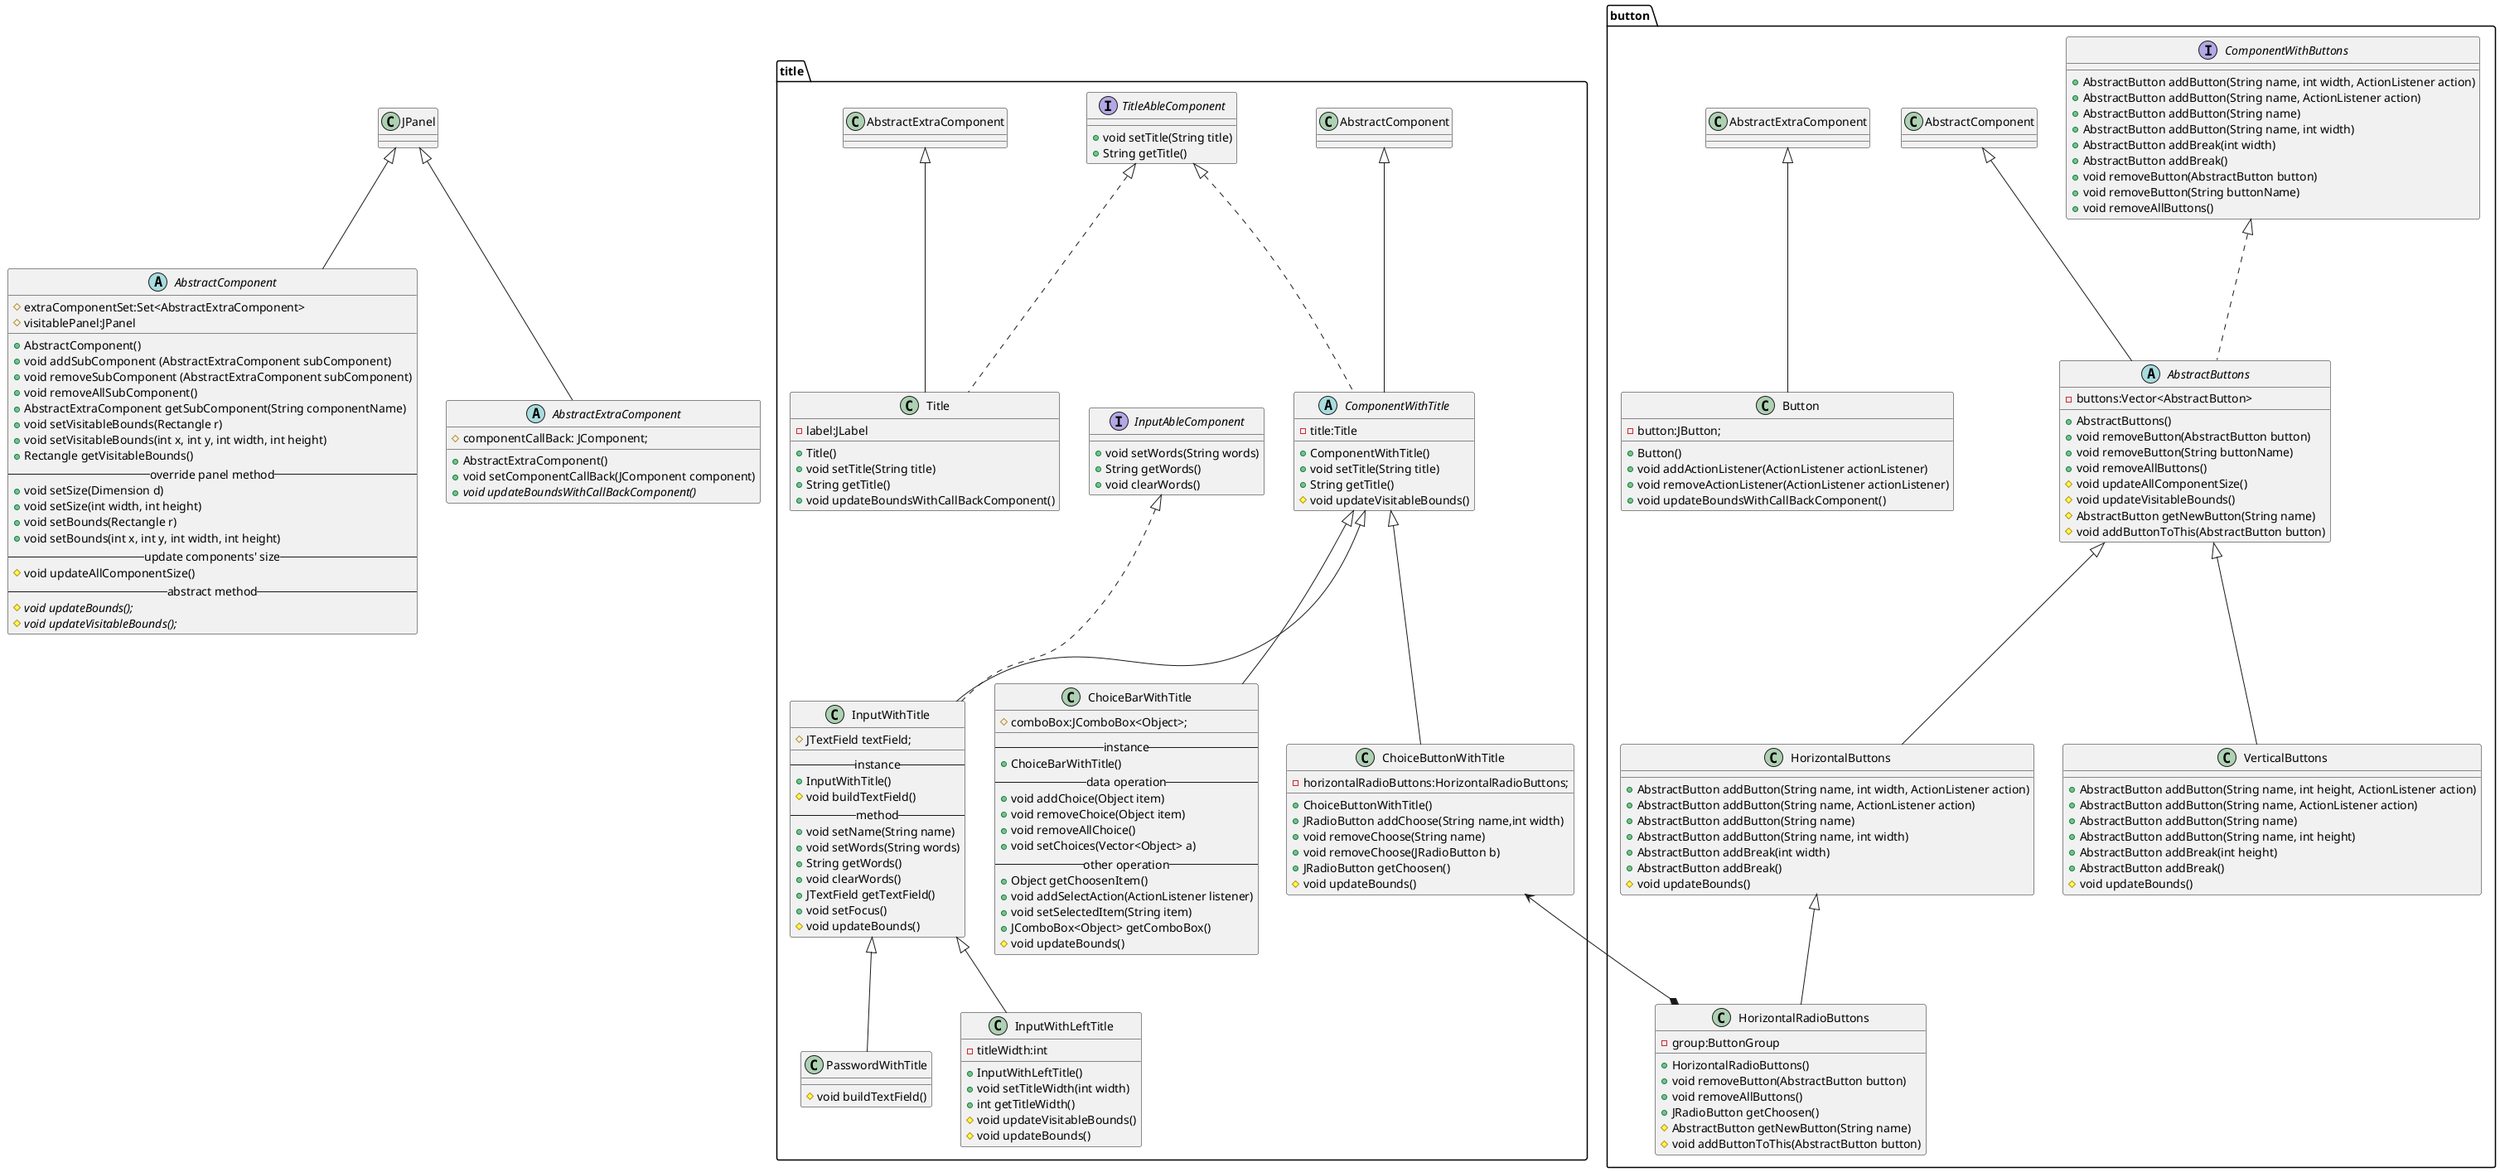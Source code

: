 @startuml

abstract class AbstractComponent extends JPanel {
    # extraComponentSet:Set<AbstractExtraComponent>
    # visitablePanel:JPanel
    __
    + AbstractComponent()
    + void addSubComponent (AbstractExtraComponent subComponent)
    + void removeSubComponent (AbstractExtraComponent subComponent)
    + void removeAllSubComponent()
    + AbstractExtraComponent getSubComponent(String componentName)
    + void setVisitableBounds(Rectangle r)
    + void setVisitableBounds(int x, int y, int width, int height)
    + Rectangle getVisitableBounds()
    --override panel method--
    + void setSize(Dimension d)
    + void setSize(int width, int height)
    + void setBounds(Rectangle r)
    + void setBounds(int x, int y, int width, int height)
    --update components' size--
    # void updateAllComponentSize()
    --abstract method--
    # {abstract} void updateBounds();
    # {abstract} void updateVisitableBounds();
}

abstract class AbstractExtraComponent extends JPanel {
    # componentCallBack: JComponent;
    __
    + AbstractExtraComponent()
    + void setComponentCallBack(JComponent component)
    + {abstract} void updateBoundsWithCallBackComponent()
}

package title {
    interface TitleAbleComponent {
        +void setTitle(String title)
        +String getTitle()
    }

    interface InputAbleComponent {
        +void setWords(String words)
        +String getWords()
        +void clearWords()
    }

    abstract class ComponentWithTitle extends AbstractComponent implements TitleAbleComponent {
        - title:Title

        + ComponentWithTitle()
        + void setTitle(String title)
        + String getTitle()
        # void updateVisitableBounds()
    }

    class Title extends AbstractExtraComponent implements TitleAbleComponent {
        - label:JLabel

        +Title()
        +void setTitle(String title)
        +String getTitle()
        +void updateBoundsWithCallBackComponent()
    }

    class InputWithTitle extends ComponentWithTitle implements InputAbleComponent {
        # JTextField textField;
        __
        --instance--
        + InputWithTitle()
        # void buildTextField()
        --method--
        + void setName(String name)
        + void setWords(String words)
        + String getWords()
        + void clearWords()
        + JTextField getTextField()
        + void setFocus()
        # void updateBounds()
    }

    class PasswordWithTitle extends InputWithTitle {
        # void buildTextField()
    }

    class InputWithLeftTitle extends InputWithTitle {
        - titleWidth:int

        + InputWithLeftTitle()
        + void setTitleWidth(int width)
        + int getTitleWidth()
        # void updateVisitableBounds()
        # void updateBounds()
    }

    class ChoiceBarWithTitle extends ComponentWithTitle {
        # comboBox:JComboBox<Object>;
        __
        --instance--
        + ChoiceBarWithTitle()
        --data operation--
        + void addChoice(Object item)
        + void removeChoice(Object item)
        + void removeAllChoice()
        + void setChoices(Vector<Object> a)
        --other operation--
        + Object getChoosenItem()
        + void addSelectAction(ActionListener listener)
        + void setSelectedItem(String item)
        + JComboBox<Object> getComboBox()
        # void updateBounds()
    }

    class ChoiceButtonWithTitle extends ComponentWithTitle {
        -horizontalRadioButtons:HorizontalRadioButtons;

        + ChoiceButtonWithTitle()
        + JRadioButton addChoose(String name,int width)
        + void removeChoose(String name)
        + void removeChoose(JRadioButton b)
        + JRadioButton getChoosen()
        # void updateBounds()
    }
}

package button {
    interface ComponentWithButtons {
        + AbstractButton addButton(String name, int width, ActionListener action)
        + AbstractButton addButton(String name, ActionListener action)
        + AbstractButton addButton(String name)
        + AbstractButton addButton(String name, int width)
        + AbstractButton addBreak(int width)
        + AbstractButton addBreak()
        + void removeButton(AbstractButton button)
        + void removeButton(String buttonName)
        + void removeAllButtons()
    }

    abstract class AbstractButtons extends AbstractComponent implements ComponentWithButtons {
        - buttons:Vector<AbstractButton>

        + AbstractButtons()
        + void removeButton(AbstractButton button)
        + void removeButton(String buttonName)
        + void removeAllButtons()
        # void updateAllComponentSize()
        # void updateVisitableBounds()
        # AbstractButton getNewButton(String name)
        # void addButtonToThis(AbstractButton button)
    }

    class Button extends AbstractExtraComponent {
        - button:JButton;

        + Button()
        + void addActionListener(ActionListener actionListener)
        + void removeActionListener(ActionListener actionListener)
        + void updateBoundsWithCallBackComponent()
    }

    class HorizontalButtons extends AbstractButtons {
        + AbstractButton addButton(String name, int width, ActionListener action)
        + AbstractButton addButton(String name, ActionListener action)
        + AbstractButton addButton(String name)
        + AbstractButton addButton(String name, int width)
        + AbstractButton addBreak(int width)
        + AbstractButton addBreak()
        # void updateBounds()
    }

    class HorizontalRadioButtons extends HorizontalButtons {
        - group:ButtonGroup

        + HorizontalRadioButtons()
        + void removeButton(AbstractButton button)
        + void removeAllButtons()
        + JRadioButton getChoosen()
        # AbstractButton getNewButton(String name)
        # void addButtonToThis(AbstractButton button)
    }

    class VerticalButtons extends AbstractButtons {
        + AbstractButton addButton(String name, int height, ActionListener action)
        + AbstractButton addButton(String name, ActionListener action)
        + AbstractButton addButton(String name)
        + AbstractButton addButton(String name, int height)
        + AbstractButton addBreak(int height)
        + AbstractButton addBreak()
        # void updateBounds()
    }
}

ChoiceButtonWithTitle <--* HorizontalRadioButtons
@enduml